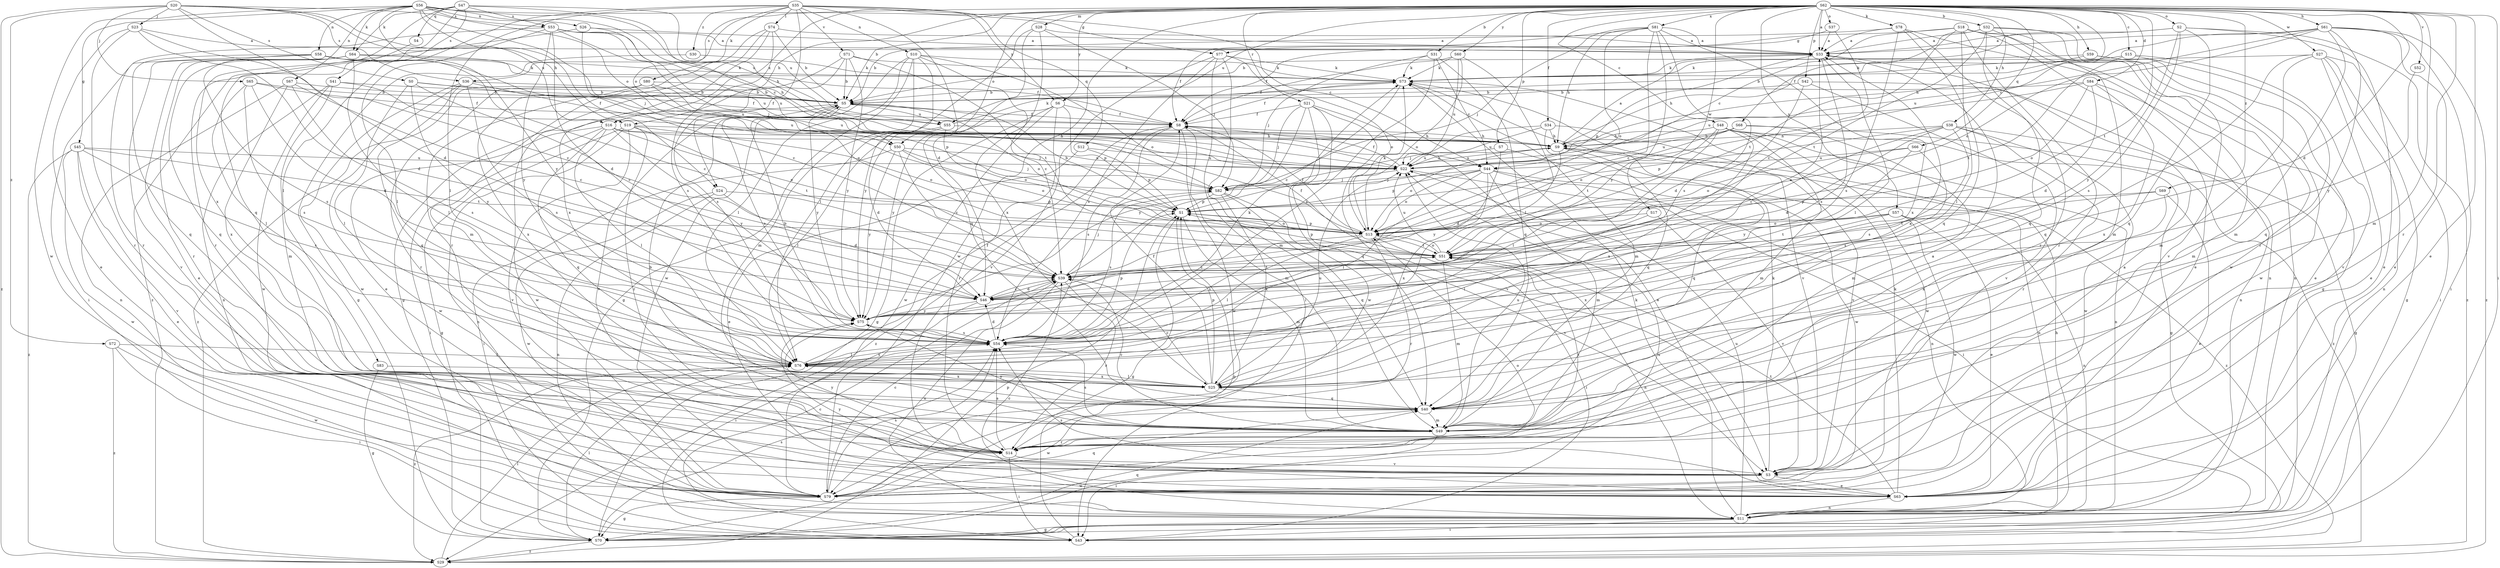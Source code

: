 strict digraph  {
S62;
S35;
S20;
S56;
S47;
S18;
S33;
S32;
S31;
S5;
S48;
S15;
S44;
S39;
S84;
S46;
S63;
S34;
S24;
S68;
S8;
S45;
S77;
S70;
S61;
S38;
S59;
S19;
S9;
S43;
S65;
S23;
S82;
S78;
S80;
S64;
S73;
S83;
S74;
S76;
S28;
S49;
S10;
S58;
S67;
S26;
S11;
S37;
S2;
S50;
S13;
S42;
S7;
S1;
S66;
S12;
S4;
S40;
S21;
S14;
S57;
S36;
S0;
S53;
S41;
S54;
S51;
S55;
S22;
S52;
S71;
S3;
S27;
S17;
S79;
S81;
S16;
S25;
S60;
S6;
S75;
S69;
S30;
S72;
S29;
S62 -> S33  [label=a];
S62 -> S32  [label=b];
S62 -> S31  [label=b];
S62 -> S5  [label=b];
S62 -> S48  [label=c];
S62 -> S15  [label=c];
S62 -> S44  [label=c];
S62 -> S84  [label=d];
S62 -> S46  [label=d];
S62 -> S63  [label=e];
S62 -> S34  [label=f];
S62 -> S61  [label=h];
S62 -> S38  [label=h];
S62 -> S59  [label=h];
S62 -> S19  [label=h];
S62 -> S43  [label=i];
S62 -> S78  [label=k];
S62 -> S28  [label=m];
S62 -> S49  [label=m];
S62 -> S37  [label=o];
S62 -> S2  [label=o];
S62 -> S50  [label=o];
S62 -> S42  [label=p];
S62 -> S7  [label=p];
S62 -> S66  [label=q];
S62 -> S21  [label=r];
S62 -> S14  [label=r];
S62 -> S57  [label=s];
S62 -> S36  [label=s];
S62 -> S51  [label=t];
S62 -> S55  [label=u];
S62 -> S52  [label=v];
S62 -> S27  [label=w];
S62 -> S17  [label=w];
S62 -> S79  [label=w];
S62 -> S81  [label=x];
S62 -> S16  [label=x];
S62 -> S60  [label=y];
S62 -> S6  [label=y];
S62 -> S69  [label=z];
S35 -> S44  [label=c];
S35 -> S46  [label=d];
S35 -> S24  [label=f];
S35 -> S80  [label=k];
S35 -> S83  [label=l];
S35 -> S74  [label=l];
S35 -> S76  [label=l];
S35 -> S10  [label=n];
S35 -> S50  [label=o];
S35 -> S12  [label=q];
S35 -> S71  [label=v];
S35 -> S6  [label=y];
S35 -> S30  [label=z];
S20 -> S46  [label=d];
S20 -> S19  [label=h];
S20 -> S65  [label=j];
S20 -> S23  [label=j];
S20 -> S36  [label=s];
S20 -> S0  [label=s];
S20 -> S53  [label=s];
S20 -> S16  [label=x];
S20 -> S72  [label=z];
S20 -> S29  [label=z];
S56 -> S44  [label=c];
S56 -> S24  [label=f];
S56 -> S45  [label=g];
S56 -> S77  [label=g];
S56 -> S82  [label=j];
S56 -> S64  [label=k];
S56 -> S58  [label=n];
S56 -> S67  [label=n];
S56 -> S26  [label=n];
S56 -> S50  [label=o];
S56 -> S55  [label=u];
S56 -> S79  [label=w];
S56 -> S75  [label=y];
S47 -> S9  [label=h];
S47 -> S64  [label=k];
S47 -> S4  [label=q];
S47 -> S40  [label=q];
S47 -> S53  [label=s];
S47 -> S41  [label=s];
S47 -> S55  [label=u];
S47 -> S25  [label=x];
S18 -> S44  [label=c];
S18 -> S63  [label=e];
S18 -> S77  [label=g];
S18 -> S70  [label=g];
S18 -> S76  [label=l];
S18 -> S11  [label=n];
S18 -> S14  [label=r];
S18 -> S51  [label=t];
S33 -> S73  [label=k];
S33 -> S76  [label=l];
S33 -> S1  [label=p];
S33 -> S54  [label=s];
S32 -> S33  [label=a];
S32 -> S68  [label=f];
S32 -> S49  [label=m];
S32 -> S40  [label=q];
S32 -> S51  [label=t];
S32 -> S3  [label=v];
S32 -> S79  [label=w];
S31 -> S44  [label=c];
S31 -> S82  [label=j];
S31 -> S73  [label=k];
S31 -> S40  [label=q];
S31 -> S54  [label=s];
S5 -> S8  [label=f];
S5 -> S13  [label=o];
S5 -> S54  [label=s];
S5 -> S55  [label=u];
S5 -> S3  [label=v];
S5 -> S79  [label=w];
S5 -> S75  [label=y];
S48 -> S70  [label=g];
S48 -> S9  [label=h];
S48 -> S76  [label=l];
S48 -> S49  [label=m];
S48 -> S11  [label=n];
S48 -> S51  [label=t];
S48 -> S79  [label=w];
S48 -> S25  [label=x];
S15 -> S5  [label=b];
S15 -> S73  [label=k];
S15 -> S40  [label=q];
S15 -> S51  [label=t];
S15 -> S3  [label=v];
S44 -> S82  [label=j];
S44 -> S76  [label=l];
S44 -> S49  [label=m];
S44 -> S11  [label=n];
S44 -> S13  [label=o];
S44 -> S1  [label=p];
S44 -> S25  [label=x];
S44 -> S29  [label=z];
S39 -> S46  [label=d];
S39 -> S82  [label=j];
S39 -> S11  [label=n];
S39 -> S14  [label=r];
S39 -> S51  [label=t];
S84 -> S5  [label=b];
S84 -> S46  [label=d];
S84 -> S49  [label=m];
S84 -> S13  [label=o];
S84 -> S22  [label=u];
S84 -> S25  [label=x];
S46 -> S33  [label=a];
S46 -> S39  [label=c];
S46 -> S43  [label=i];
S46 -> S75  [label=y];
S63 -> S73  [label=k];
S63 -> S11  [label=n];
S63 -> S54  [label=s];
S63 -> S51  [label=t];
S63 -> S75  [label=y];
S34 -> S9  [label=h];
S34 -> S82  [label=j];
S34 -> S40  [label=q];
S34 -> S22  [label=u];
S34 -> S3  [label=v];
S24 -> S46  [label=d];
S24 -> S11  [label=n];
S24 -> S1  [label=p];
S24 -> S79  [label=w];
S68 -> S9  [label=h];
S68 -> S49  [label=m];
S68 -> S13  [label=o];
S68 -> S22  [label=u];
S68 -> S29  [label=z];
S8 -> S9  [label=h];
S8 -> S49  [label=m];
S8 -> S54  [label=s];
S8 -> S79  [label=w];
S8 -> S29  [label=z];
S45 -> S63  [label=e];
S45 -> S54  [label=s];
S45 -> S51  [label=t];
S45 -> S22  [label=u];
S45 -> S3  [label=v];
S45 -> S79  [label=w];
S45 -> S29  [label=z];
S77 -> S43  [label=i];
S77 -> S73  [label=k];
S77 -> S49  [label=m];
S77 -> S13  [label=o];
S77 -> S54  [label=s];
S77 -> S3  [label=v];
S70 -> S76  [label=l];
S70 -> S40  [label=q];
S70 -> S54  [label=s];
S70 -> S22  [label=u];
S70 -> S29  [label=z];
S61 -> S33  [label=a];
S61 -> S63  [label=e];
S61 -> S9  [label=h];
S61 -> S43  [label=i];
S61 -> S49  [label=m];
S61 -> S13  [label=o];
S61 -> S14  [label=r];
S61 -> S22  [label=u];
S61 -> S29  [label=z];
S38 -> S39  [label=c];
S38 -> S46  [label=d];
S38 -> S70  [label=g];
S38 -> S9  [label=h];
S38 -> S1  [label=p];
S38 -> S14  [label=r];
S38 -> S54  [label=s];
S38 -> S79  [label=w];
S59 -> S63  [label=e];
S59 -> S9  [label=h];
S59 -> S73  [label=k];
S59 -> S79  [label=w];
S19 -> S70  [label=g];
S19 -> S9  [label=h];
S19 -> S11  [label=n];
S19 -> S13  [label=o];
S19 -> S14  [label=r];
S19 -> S51  [label=t];
S19 -> S3  [label=v];
S9 -> S33  [label=a];
S9 -> S46  [label=d];
S9 -> S11  [label=n];
S9 -> S13  [label=o];
S9 -> S40  [label=q];
S9 -> S22  [label=u];
S43 -> S39  [label=c];
S43 -> S1  [label=p];
S65 -> S5  [label=b];
S65 -> S46  [label=d];
S65 -> S8  [label=f];
S65 -> S76  [label=l];
S65 -> S54  [label=s];
S23 -> S33  [label=a];
S23 -> S39  [label=c];
S23 -> S46  [label=d];
S23 -> S63  [label=e];
S23 -> S14  [label=r];
S82 -> S1  [label=p];
S82 -> S40  [label=q];
S82 -> S54  [label=s];
S82 -> S3  [label=v];
S82 -> S25  [label=x];
S78 -> S33  [label=a];
S78 -> S5  [label=b];
S78 -> S11  [label=n];
S78 -> S40  [label=q];
S78 -> S14  [label=r];
S78 -> S54  [label=s];
S80 -> S5  [label=b];
S80 -> S1  [label=p];
S80 -> S14  [label=r];
S80 -> S22  [label=u];
S80 -> S25  [label=x];
S80 -> S29  [label=z];
S64 -> S63  [label=e];
S64 -> S8  [label=f];
S64 -> S73  [label=k];
S64 -> S76  [label=l];
S64 -> S40  [label=q];
S64 -> S14  [label=r];
S64 -> S3  [label=v];
S73 -> S5  [label=b];
S73 -> S39  [label=c];
S73 -> S8  [label=f];
S73 -> S49  [label=m];
S73 -> S3  [label=v];
S83 -> S70  [label=g];
S83 -> S25  [label=x];
S74 -> S33  [label=a];
S74 -> S5  [label=b];
S74 -> S49  [label=m];
S74 -> S14  [label=r];
S74 -> S54  [label=s];
S74 -> S25  [label=x];
S76 -> S8  [label=f];
S76 -> S54  [label=s];
S76 -> S25  [label=x];
S76 -> S29  [label=z];
S28 -> S33  [label=a];
S28 -> S82  [label=j];
S28 -> S76  [label=l];
S28 -> S40  [label=q];
S28 -> S25  [label=x];
S49 -> S5  [label=b];
S49 -> S39  [label=c];
S49 -> S43  [label=i];
S49 -> S14  [label=r];
S49 -> S54  [label=s];
S49 -> S22  [label=u];
S49 -> S75  [label=y];
S10 -> S39  [label=c];
S10 -> S70  [label=g];
S10 -> S73  [label=k];
S10 -> S76  [label=l];
S10 -> S49  [label=m];
S10 -> S13  [label=o];
S10 -> S79  [label=w];
S10 -> S75  [label=y];
S58 -> S39  [label=c];
S58 -> S43  [label=i];
S58 -> S73  [label=k];
S58 -> S40  [label=q];
S58 -> S54  [label=s];
S58 -> S22  [label=u];
S67 -> S5  [label=b];
S67 -> S39  [label=c];
S67 -> S11  [label=n];
S67 -> S54  [label=s];
S67 -> S25  [label=x];
S26 -> S33  [label=a];
S26 -> S39  [label=c];
S26 -> S14  [label=r];
S26 -> S22  [label=u];
S11 -> S39  [label=c];
S11 -> S70  [label=g];
S11 -> S9  [label=h];
S11 -> S43  [label=i];
S11 -> S73  [label=k];
S11 -> S22  [label=u];
S37 -> S33  [label=a];
S37 -> S39  [label=c];
S37 -> S8  [label=f];
S2 -> S33  [label=a];
S2 -> S5  [label=b];
S2 -> S63  [label=e];
S2 -> S40  [label=q];
S2 -> S54  [label=s];
S2 -> S75  [label=y];
S2 -> S29  [label=z];
S50 -> S39  [label=c];
S50 -> S43  [label=i];
S50 -> S82  [label=j];
S50 -> S13  [label=o];
S50 -> S22  [label=u];
S50 -> S75  [label=y];
S13 -> S8  [label=f];
S13 -> S43  [label=i];
S13 -> S73  [label=k];
S13 -> S76  [label=l];
S13 -> S1  [label=p];
S13 -> S14  [label=r];
S13 -> S54  [label=s];
S13 -> S51  [label=t];
S42 -> S5  [label=b];
S42 -> S46  [label=d];
S42 -> S11  [label=n];
S42 -> S3  [label=v];
S7 -> S22  [label=u];
S7 -> S79  [label=w];
S7 -> S75  [label=y];
S1 -> S5  [label=b];
S1 -> S70  [label=g];
S1 -> S49  [label=m];
S1 -> S13  [label=o];
S66 -> S13  [label=o];
S66 -> S54  [label=s];
S66 -> S22  [label=u];
S66 -> S75  [label=y];
S12 -> S63  [label=e];
S12 -> S1  [label=p];
S12 -> S22  [label=u];
S4 -> S29  [label=z];
S40 -> S49  [label=m];
S40 -> S79  [label=w];
S21 -> S63  [label=e];
S21 -> S8  [label=f];
S21 -> S82  [label=j];
S21 -> S40  [label=q];
S21 -> S3  [label=v];
S21 -> S79  [label=w];
S21 -> S75  [label=y];
S14 -> S33  [label=a];
S14 -> S43  [label=i];
S14 -> S54  [label=s];
S14 -> S51  [label=t];
S14 -> S3  [label=v];
S14 -> S75  [label=y];
S57 -> S63  [label=e];
S57 -> S11  [label=n];
S57 -> S13  [label=o];
S57 -> S51  [label=t];
S57 -> S79  [label=w];
S57 -> S25  [label=x];
S36 -> S5  [label=b];
S36 -> S63  [label=e];
S36 -> S13  [label=o];
S36 -> S40  [label=q];
S36 -> S54  [label=s];
S36 -> S79  [label=w];
S0 -> S5  [label=b];
S0 -> S39  [label=c];
S0 -> S8  [label=f];
S0 -> S76  [label=l];
S0 -> S75  [label=y];
S53 -> S33  [label=a];
S53 -> S46  [label=d];
S53 -> S9  [label=h];
S53 -> S82  [label=j];
S53 -> S76  [label=l];
S53 -> S14  [label=r];
S53 -> S22  [label=u];
S53 -> S75  [label=y];
S41 -> S5  [label=b];
S41 -> S49  [label=m];
S41 -> S11  [label=n];
S41 -> S22  [label=u];
S41 -> S79  [label=w];
S54 -> S5  [label=b];
S54 -> S46  [label=d];
S54 -> S73  [label=k];
S54 -> S76  [label=l];
S54 -> S1  [label=p];
S51 -> S39  [label=c];
S51 -> S8  [label=f];
S51 -> S49  [label=m];
S51 -> S11  [label=n];
S51 -> S13  [label=o];
S51 -> S1  [label=p];
S51 -> S22  [label=u];
S55 -> S46  [label=d];
S55 -> S9  [label=h];
S55 -> S73  [label=k];
S55 -> S76  [label=l];
S55 -> S13  [label=o];
S22 -> S8  [label=f];
S22 -> S9  [label=h];
S22 -> S43  [label=i];
S22 -> S82  [label=j];
S52 -> S75  [label=y];
S71 -> S5  [label=b];
S71 -> S70  [label=g];
S71 -> S73  [label=k];
S71 -> S54  [label=s];
S71 -> S51  [label=t];
S71 -> S75  [label=y];
S3 -> S33  [label=a];
S3 -> S63  [label=e];
S3 -> S73  [label=k];
S3 -> S79  [label=w];
S27 -> S63  [label=e];
S27 -> S70  [label=g];
S27 -> S43  [label=i];
S27 -> S73  [label=k];
S27 -> S49  [label=m];
S27 -> S11  [label=n];
S27 -> S40  [label=q];
S17 -> S76  [label=l];
S17 -> S13  [label=o];
S17 -> S3  [label=v];
S79 -> S39  [label=c];
S79 -> S70  [label=g];
S79 -> S13  [label=o];
S79 -> S40  [label=q];
S79 -> S54  [label=s];
S81 -> S33  [label=a];
S81 -> S39  [label=c];
S81 -> S8  [label=f];
S81 -> S9  [label=h];
S81 -> S82  [label=j];
S81 -> S13  [label=o];
S81 -> S54  [label=s];
S81 -> S25  [label=x];
S81 -> S75  [label=y];
S16 -> S9  [label=h];
S16 -> S43  [label=i];
S16 -> S82  [label=j];
S16 -> S76  [label=l];
S16 -> S13  [label=o];
S16 -> S40  [label=q];
S16 -> S79  [label=w];
S16 -> S75  [label=y];
S25 -> S33  [label=a];
S25 -> S39  [label=c];
S25 -> S8  [label=f];
S25 -> S76  [label=l];
S25 -> S1  [label=p];
S25 -> S40  [label=q];
S25 -> S22  [label=u];
S60 -> S8  [label=f];
S60 -> S73  [label=k];
S60 -> S76  [label=l];
S60 -> S13  [label=o];
S60 -> S22  [label=u];
S6 -> S8  [label=f];
S6 -> S70  [label=g];
S6 -> S1  [label=p];
S6 -> S14  [label=r];
S6 -> S79  [label=w];
S6 -> S75  [label=y];
S75 -> S54  [label=s];
S69 -> S63  [label=e];
S69 -> S1  [label=p];
S69 -> S51  [label=t];
S69 -> S25  [label=x];
S30 -> S70  [label=g];
S30 -> S73  [label=k];
S72 -> S43  [label=i];
S72 -> S76  [label=l];
S72 -> S79  [label=w];
S72 -> S29  [label=z];
S29 -> S76  [label=l];
S29 -> S1  [label=p];
}
